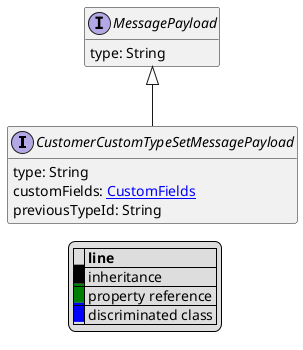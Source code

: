@startuml

hide empty fields
hide empty methods
legend
|= |= line |
|<back:black>   </back>| inheritance |
|<back:green>   </back>| property reference |
|<back:blue>   </back>| discriminated class |
endlegend
interface CustomerCustomTypeSetMessagePayload [[CustomerCustomTypeSetMessagePayload.svg]] extends MessagePayload {
    type: String
    customFields: [[CustomFields.svg CustomFields]]
    previousTypeId: String
}
interface MessagePayload [[MessagePayload.svg]]  {
    type: String
}





@enduml
